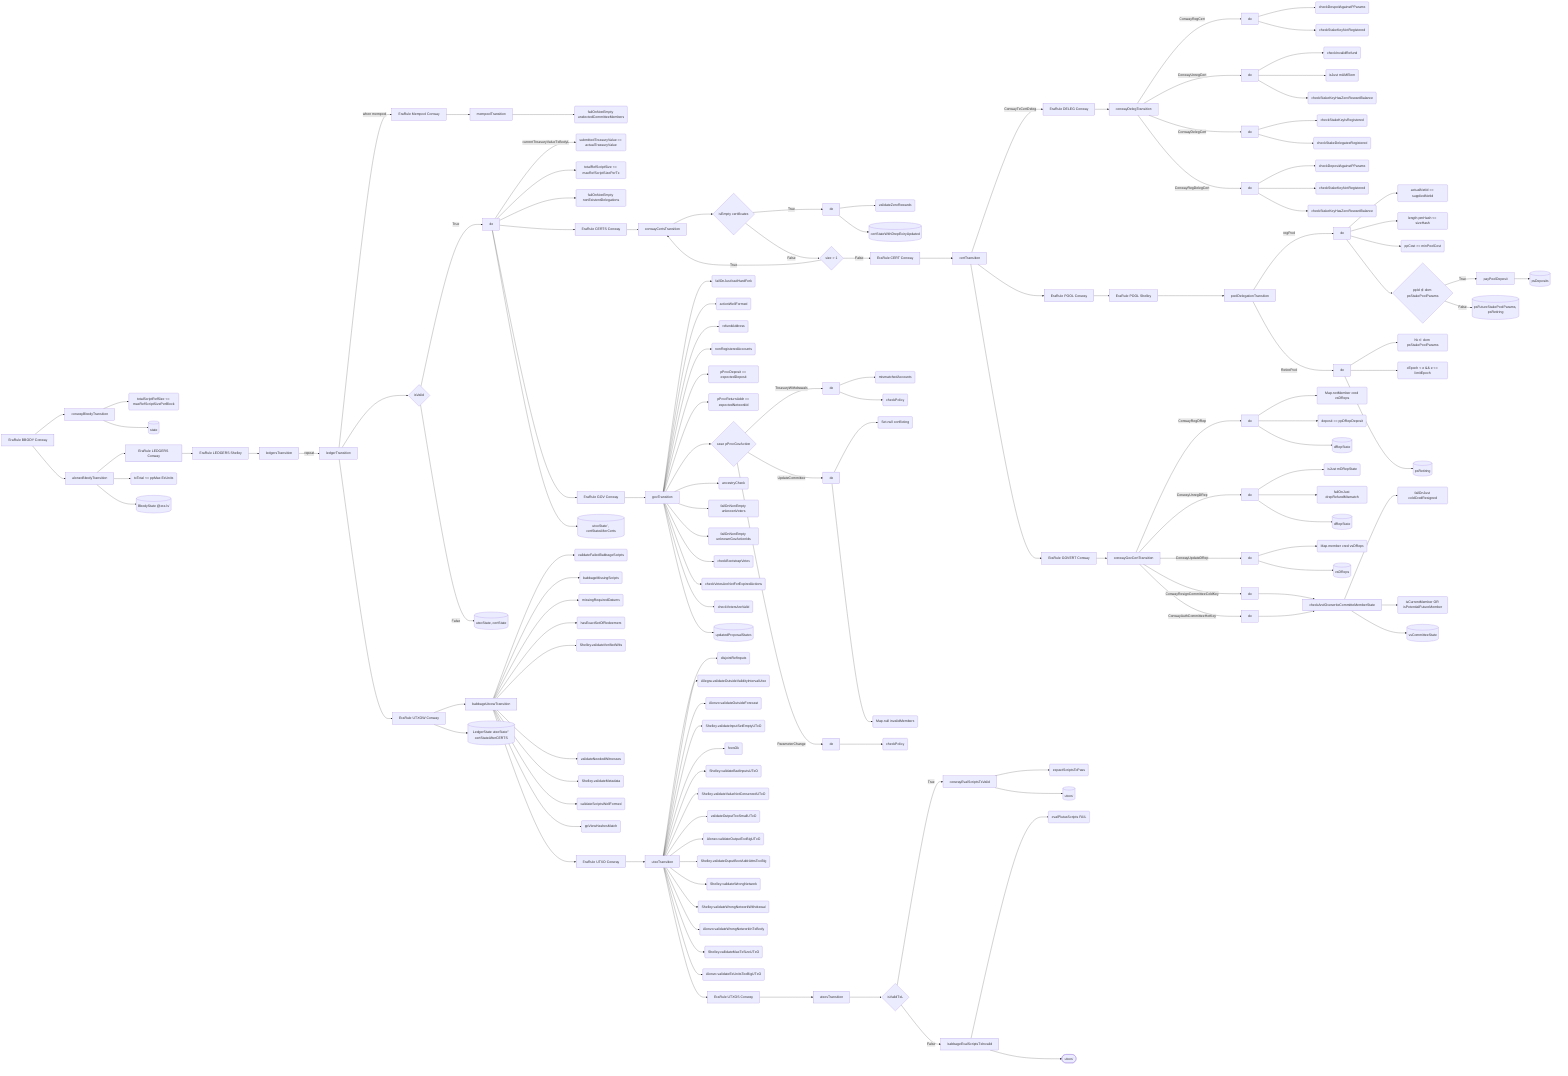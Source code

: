 flowchart LR
    EBBC[EraRule BBODY Conway]
        EBBC --> CBBT[conwayBbodyTransition]
            CBBT --> totalScriptRefSize(totalScriptRefSize <= maxRefScriptSizePerBlock)
            CBBT --> S[(state)]

        EBBC --> ABBT[alonzoBbodyTransition]
            ABBT --> ELC[EraRule LEDGERS Conway]
                ELC --> ELS[EraRule LEDGERS Shelley]
                ELS --> ledgersTransition
                    ledgersTransition --> |repeat| ledgerTransition
                        ledgerTransition --> |when mempool| EMC[EraRule Mempool Conway]
                            EMC --> mempoolTransition
                                mempoolTransition --> unelectedCommitteeMembers(failOnNonEmpty unelectedCommitteeMembers)
                        ledgerTransition --> isValid{isValid}
                            isValid --> |True| ltDoBlock[do]
                                ltDoBlock --> |currentTreasuryValueTxBodyL| submittedTreasuryValue(submittedTreasuryValue == actualTreasuryValue)
                                ltDoBlock --> totalRefScriptSize(totalRefScriptSize <= maxRefScriptSizePerTx)
                                ltDoBlock  --> nonExistentDelegations(failOnNonEmpty nonExistentDelegations)

                                ltDoBlock --> ECSC[EraRule CERTS Conway]
                                ECSC --> conwayCertsTransition
                                    conwayCertsTransition --> certificates{isEmpty certificates}

                                    certificates --> |True| cctDoBlock[do]
                                        cctDoBlock --> validateZeroRewards(validateZeroRewards)
                                        cctDoBlock --> certStateWithDrepExiryUpdated[(certStateWithDrepExiryUpdated)]

                                    certificates --> |False| sizeCheck{size > 1}
                                        sizeCheck --> |True| conwayCertsTransition
                                        sizeCheck --> |False| ECC[EraRule CERT Conway]
                                            ECC --> certTransition
                                            certTransition --> |ConwayTxCertDeleg| EDC[EraRule DELEG Conway]
                                                EDC --> conwayDelegTransition
                                                    conwayDelegTransition --> |ConwayRegCert| crcDoBlock[do]
                                                        crcDoBlock --> crcCheckDepositAgaintPParams(checkDespoitAgainstPParams)
                                                        crcDoBlock --> crcCheckStakeKeyNotRegistered(checkStakeKeyNotRegistered)
                                                    conwayDelegTransition --> |ConwayUnregCert| cucDoBlock[do]
                                                        cucDoBlock --> checkInvalidRefund(checkInvalidRefund)
                                                        cucDoBlock --> mUMElem(isJust mUMElem)
                                                        cucDoBlock --> cucCheckStakeKeyHasZeroRewardBalance(checkStakeKeyHasZeroRewardBalance)
                                                    conwayDelegTransition --> |ConwayDelegCert| cdcDoBlock[do]
                                                        cdcDoBlock --> checkStakeKeyIsRegistered(checkStakeKeyIsRegistered)
                                                        cdcDoBlock --> checkStakeDelegateeRegistered(checkStakeDelegateeRegistered)
                                                    conwayDelegTransition --> |ConwayRegDelegCert| crdcDoBlock[do]
                                                        crdcDoBlock --> checkDepositAgainstPParams(checkDepositAgainstPParams)
                                                        crdcDoBlock --> checkStakeKeyNotRegistered(checkStakeKeyNotRegistered)
                                                        crdcDoBlock --> checkStakeKeyZeroRewardBalance(checkStakeKeyHasZeroRewardBalance)
                                            certTransition --> EPC[EraRule POOL Conway]
                                                EPC --> EPS[EraRule POOL Shelley]
                                                EPS --> poolDelegationTransition
                                                    poolDelegationTransition --> |regPool| rpDoBlock[do]
                                                        rpDoBlock --> actualNetId(actualNetId == suppliedNetId)
                                                        rpDoBlock --> pmHash(length pmHash <= sizeHash)
                                                        rpDoBlock --> ppCost(ppCost >= minPoolCost)
                                                        rpDoBlock --> ppId{ppId ∉ dom psStakePoolParams}

                                                        ppId --> |True| payPoolDeposit --> psDeposits[(psDeposits)]
                                                        ppId --> |False| psFutureStakePoolParams[(psFutureStakePoolParams, psRetiring)]

                                                    poolDelegationTransition --> |RetirePool| retirePoolDoBlock[do]
                                                        retirePoolDoBlock --> hk(hk ∈ dom psStakePoolParams)
                                                        retirePoolDoBlock --> cEpoch(cEpoch < e && e <= limitEpoch)
                                                        retirePoolDoBlock --> psRetiring[(psRetiring)]

                                            certTransition --> EGOVERTC[EraRule GOVERT Conway]
                                                EGOVERTC --> conwayGovCertTransition
                                                conwayGovCertTransition --> |ConwayRegDRep| crdrDoBlock[do]
                                                    crdrDoBlock --> notMemberCredVsDReps(Map.notMember cred vsDReps)
                                                    crdrDoBlock --> deposit(deposit == ppDRepDeposit)
                                                    crdrDoBlock --> crdrDRepState[(dRepState)]
                                                conwayGovCertTransition --> |ConwayUnregDRep| curdrDoBlock[do]
                                                    curdrDoBlock --> mDRepState(isJust mDRepState)
                                                    curdrDoBlock --> drepRefundMismatch(failOnJust drepRefundMismatch)
                                                    curdrDoBlock --> curdrDRepState[(dRepState)]
                                                conwayGovCertTransition -->|ConwayUpdateDRep| cudrDoBlock[do]
                                                    cudrDoBlock --> memberCredVsDreps(Map.member cred vsDReps)
                                                    cudrDoBlock --> cudrDRepState[(vsDReps)]
                                                conwayGovCertTransition --> |ConwayResignCommitteeColdKey| crcckDoBlock[do]
                                                conwayGovCertTransition --> |ConwayAuthCommitteeHotKey| cachkDoBlock[do]
                                                    crcckDoBlock --> checkAndOverwriteCommitteMemberState
                                                    cachkDoBlock --> checkAndOverwriteCommitteMemberState
                                                        checkAndOverwriteCommitteMemberState --> coldCredResigned(failOnJust coldCredResigned)
                                                        checkAndOverwriteCommitteMemberState --> isCurrentMember(isCurrentMember OR isPotentialFutureMember)
                                                        checkAndOverwriteCommitteMemberState --> vsCommitteeState[(vsCommitteeState)]
                                ltDoBlock --> EGC[EraRule GOV Conway]
                                    EGC --> govTransition
                                        govTransition --> badHardFork(failOnJust badHardFork)
                                        govTransition --> actionWellFormed(actionWellFormed)
                                        govTransition --> refundAddress(refundAddress)
                                        govTransition --> nonRegisteredAccounts(nonRegisteredAccounts)
                                        govTransition --> pProcDepost(pProcDeposit == expectedDeposit)
                                        govTransition --> pProcReturnAddr(pProcReturnAddr == expectedNetworkId)
                                        govTransition --> govAction{case pProcGovAction}
                                            govAction --> |TreasuryWithdrawals| twDoBlock[do]
                                                twDoBlock --> mismatchedAccounts(mismatchedAccounts)
                                                twDoBlock --> twCheckPolicy(checkPolicy)
                                            govAction --> |UpdateCommittee| ucDoBlock[do]
                                                ucDoBlock --> setNull(Set.null conflicting)
                                                ucDoBlock --> mapNull(Map.null invalidMembers)
                                            govAction --> |ParameterChange| pcDoBlock[do]
                                                pcDoBlock --> checkPolicy(checkPolicy)
                                        govTransition --> ancestryCheck(ancestryCheck)
                                        govTransition --> unknownVoters(failOnNonEmpty unknownVoters)
                                        govTransition --> unknwonGovActionIds(failOnNonEmpty unknownGovActionIds)
                                        govTransition --> checkBootstrapVotes(checkBootstrapVotes)
                                        govTransition --> checkVotesAreNotForExpiredActions(checkVotesAreNotForExpiredActions)
                                        govTransition --> checkVotersAreValid(checkVotersAreValid)
                                        govTransition --> updatedProposalStates[(updatedProposalStates)]
                                ltDoBlock --> utxoState[(utxoState', certStateAfterCerts)]
                            isValid --> |False| utxoStateCertState[(utxoState, certState)]
                        ledgerTransition --> EUC[EraRule UTXOW Conway]
                            EUC --> babbageUtxowTransition
                                babbageUtxowTransition --> validateFailedBabbageScripts(validateFailedBabbageScripts)
                                babbageUtxowTransition --> babbageMissingScripts(babbageMissingScripts)
                                babbageUtxowTransition --> missingRequiredDatums(missingRequiredDatums)
                                babbageUtxowTransition --> hasExactSetOfRedeemers(hasExactSetOfRedeemers)
                                babbageUtxowTransition --> validateVerifiedWits(Shelley.validateVerifiedWits)
                                babbageUtxowTransition --> validateNeededWitnesses(validateNeededWitnesses)
                                babbageUtxowTransition --> validateMetdata(Shelley.validateMetadata)
                                babbageUtxowTransition --> validateScriptsWellFormed(validateScriptsWellFormed)
                                babbageUtxowTransition --> ppViewHashesMatch(ppViewHashesMatch)
                                babbageUtxowTransition --> EUTXOC[EraRule UTXO Conway]
                                    EUTXOC --> utxoTransition
                                        utxoTransition --> disjointRefInputs(disjointRefInputs)
                                        utxoTransition --> validateOutsideValidityIntervalUtxo(Allegra.validateOutsideValidityIntervalUtxo)
                                        utxoTransition --> validateOutsideForecast(Alonzo.validateOutsideForecast)
                                        utxoTransition --> validateInputSetEmptyUTxO(Shelley.validateInputSetEmptyUTxO)
                                        utxoTransition --> feesOk(feesOk)
                                        utxoTransition --> validateBadInputsUTxO(Shelley.validateBadInputsUTxO)
                                        utxoTransition --> validateValueNotConservedUTxO(Shelley.validateValueNotConservedUTxO)
                                        utxoTransition --> validateOutputTooSmallUTxO(validateOutputTooSmallUTxO)
                                        utxoTransition --> validateOutputTooBigUTxO(Alonzo.validateOutputTooBigUTxO)
                                        utxoTransition --> validateOutputBootAddrAttrsTooBig(Shelley.validateOuputBootAddrAttrsTooBig)
                                        utxoTransition --> validateWrongNetwork(Shelley.validateWrongNetwork)
                                        utxoTransition --> validateWrongNetworkWithdrawal(Shelley.validateWrongNetworkWithdrawal)
                                        utxoTransition --> validateWrongNetworkInTxBody(Alonzo.validateWrongNetworkInTxBody)
                                        utxoTransition --> validateMaxTxSizeUTxO(Shelley.vallidateMaxTxSizeUTxO)
                                        utxoTransition --> validateExUnitsTooBigUTxO(Alonzo.validateExUnitsTooBigUTxO)
                                        utxoTransition --> EUTXOSC[EraRule UTXOS Conway]
                                            EUTXOSC --> utxosTransition
                                                utxosTransition --> isValidTxL{isValidTxL}
                                                    isValidTxL --> |True| conwayEvalScriptsTxValid
                                                        conwayEvalScriptsTxValid --> expectScriptsToPass(expactScriptsToPass)
                                                        conwayEvalScriptsTxValid --> conwayEvalScriptsTxValidUtxosPrime[(utxos')]
                                                    isValidTxL --> |False| babbageEvalScriptsTxInvalid
                                                        babbageEvalScriptsTxInvalid --> evalPlutusScripts(evalPlutusScripts FAIL)
                                                        babbageEvalScriptsTxInvalid --> babbageEvalScriptsTxInvalidUtxosPrime([utxos'])
                            EUC --> LedgerState[(LedgerState utxoState'' certStateAfterCERTS)]
            ABBT --> txTotalExUnits(txTotal <= ppMax ExUnits)
            ABBT --> BBodyState[(BbodyState @era ls')]